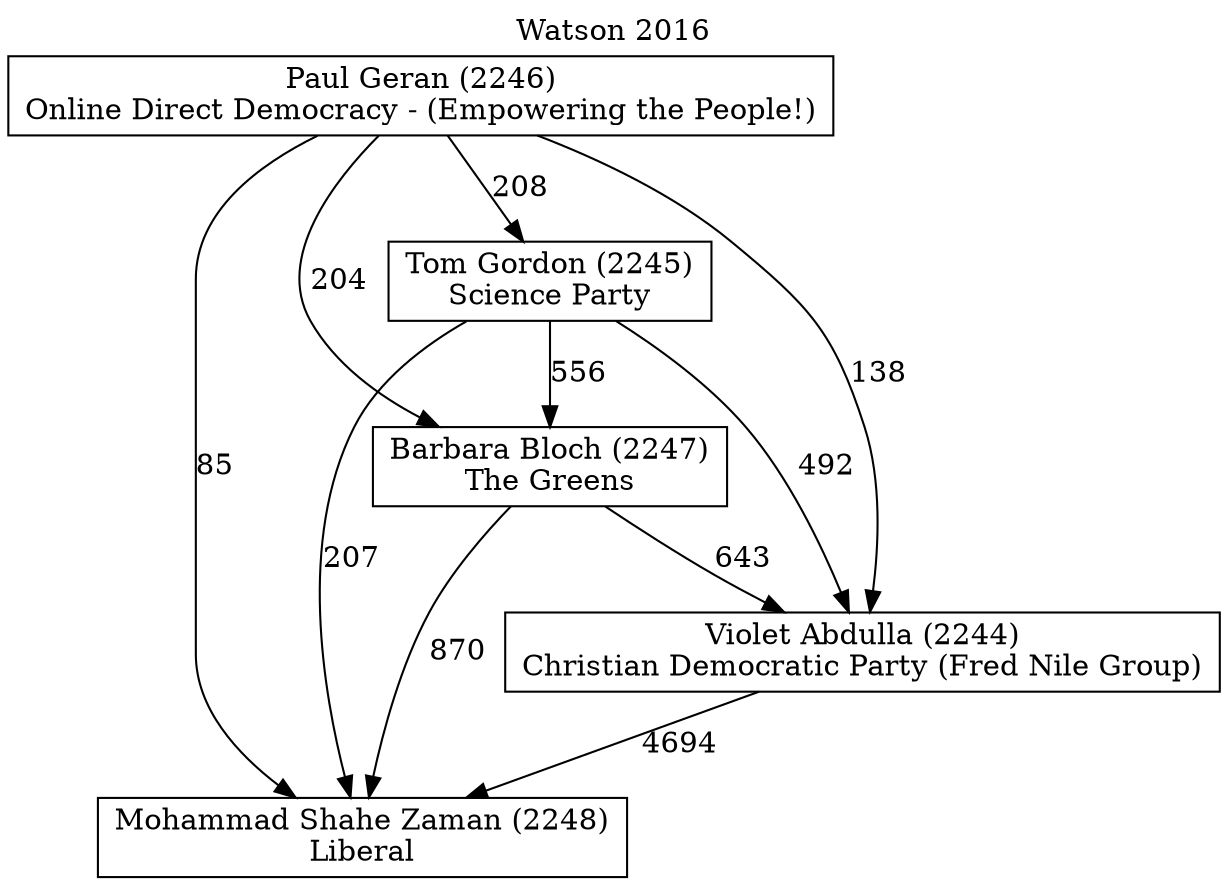 // House preference flow
digraph "Mohammad Shahe Zaman (2248)_Watson_2016" {
	graph [label="Watson 2016" labelloc=t mclimit=10]
	node [shape=box]
	"Tom Gordon (2245)" [label="Tom Gordon (2245)
Science Party"]
	"Paul Geran (2246)" [label="Paul Geran (2246)
Online Direct Democracy - (Empowering the People!)"]
	"Violet Abdulla (2244)" [label="Violet Abdulla (2244)
Christian Democratic Party (Fred Nile Group)"]
	"Barbara Bloch (2247)" [label="Barbara Bloch (2247)
The Greens"]
	"Mohammad Shahe Zaman (2248)" [label="Mohammad Shahe Zaman (2248)
Liberal"]
	"Paul Geran (2246)" -> "Tom Gordon (2245)" [label=208]
	"Violet Abdulla (2244)" -> "Mohammad Shahe Zaman (2248)" [label=4694]
	"Paul Geran (2246)" -> "Mohammad Shahe Zaman (2248)" [label=85]
	"Barbara Bloch (2247)" -> "Violet Abdulla (2244)" [label=643]
	"Tom Gordon (2245)" -> "Mohammad Shahe Zaman (2248)" [label=207]
	"Tom Gordon (2245)" -> "Barbara Bloch (2247)" [label=556]
	"Tom Gordon (2245)" -> "Violet Abdulla (2244)" [label=492]
	"Paul Geran (2246)" -> "Barbara Bloch (2247)" [label=204]
	"Barbara Bloch (2247)" -> "Mohammad Shahe Zaman (2248)" [label=870]
	"Paul Geran (2246)" -> "Violet Abdulla (2244)" [label=138]
}
